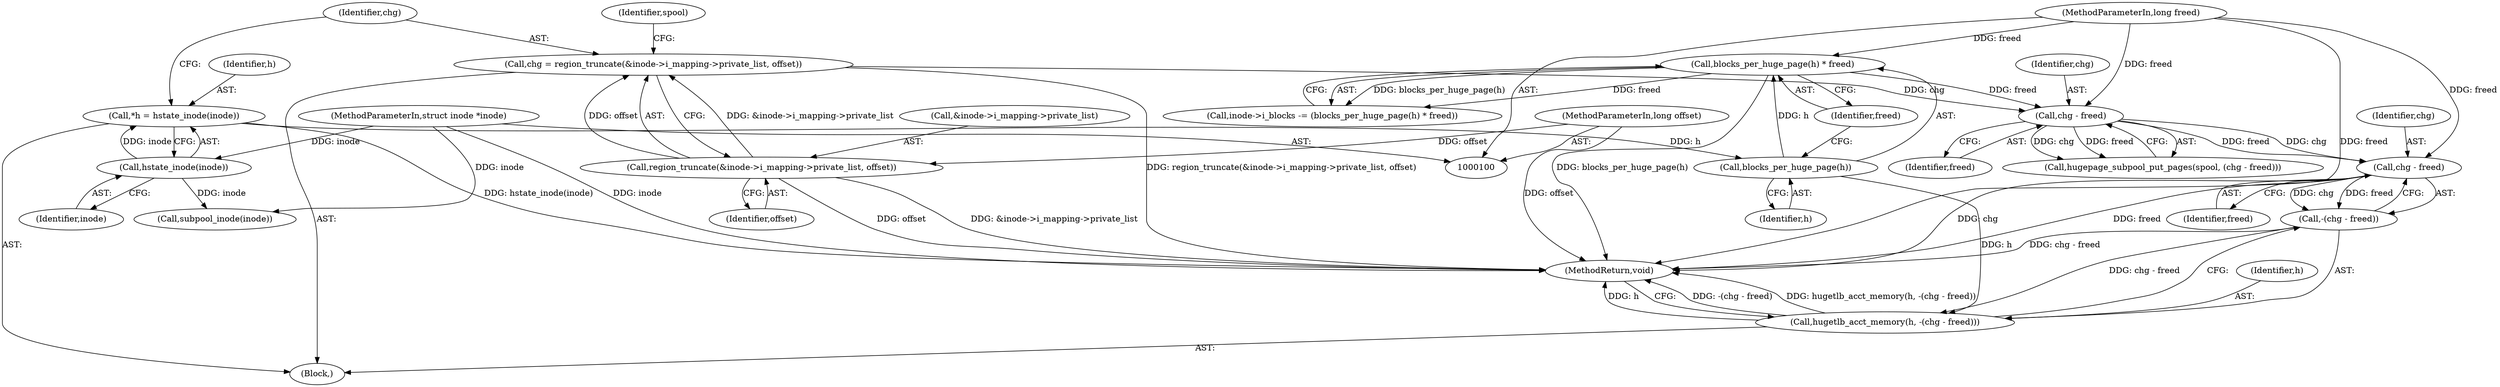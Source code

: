 digraph "0_linux_90481622d75715bfcb68501280a917dbfe516029_7@API" {
"1000152" [label="(Call,chg - freed)"];
"1000146" [label="(Call,chg - freed)"];
"1000111" [label="(Call,chg = region_truncate(&inode->i_mapping->private_list, offset))"];
"1000113" [label="(Call,region_truncate(&inode->i_mapping->private_list, offset))"];
"1000102" [label="(MethodParameterIn,long offset)"];
"1000135" [label="(Call,blocks_per_huge_page(h) * freed)"];
"1000136" [label="(Call,blocks_per_huge_page(h))"];
"1000106" [label="(Call,*h = hstate_inode(inode))"];
"1000108" [label="(Call,hstate_inode(inode))"];
"1000101" [label="(MethodParameterIn,struct inode *inode)"];
"1000103" [label="(MethodParameterIn,long freed)"];
"1000151" [label="(Call,-(chg - freed))"];
"1000149" [label="(Call,hugetlb_acct_memory(h, -(chg - freed)))"];
"1000151" [label="(Call,-(chg - freed))"];
"1000137" [label="(Identifier,h)"];
"1000155" [label="(MethodReturn,void)"];
"1000104" [label="(Block,)"];
"1000111" [label="(Call,chg = region_truncate(&inode->i_mapping->private_list, offset))"];
"1000109" [label="(Identifier,inode)"];
"1000113" [label="(Call,region_truncate(&inode->i_mapping->private_list, offset))"];
"1000120" [label="(Identifier,offset)"];
"1000101" [label="(MethodParameterIn,struct inode *inode)"];
"1000136" [label="(Call,blocks_per_huge_page(h))"];
"1000148" [label="(Identifier,freed)"];
"1000135" [label="(Call,blocks_per_huge_page(h) * freed)"];
"1000147" [label="(Identifier,chg)"];
"1000138" [label="(Identifier,freed)"];
"1000108" [label="(Call,hstate_inode(inode))"];
"1000146" [label="(Call,chg - freed)"];
"1000124" [label="(Call,subpool_inode(inode))"];
"1000153" [label="(Identifier,chg)"];
"1000131" [label="(Call,inode->i_blocks -= (blocks_per_huge_page(h) * freed))"];
"1000107" [label="(Identifier,h)"];
"1000112" [label="(Identifier,chg)"];
"1000103" [label="(MethodParameterIn,long freed)"];
"1000106" [label="(Call,*h = hstate_inode(inode))"];
"1000102" [label="(MethodParameterIn,long offset)"];
"1000149" [label="(Call,hugetlb_acct_memory(h, -(chg - freed)))"];
"1000154" [label="(Identifier,freed)"];
"1000152" [label="(Call,chg - freed)"];
"1000114" [label="(Call,&inode->i_mapping->private_list)"];
"1000150" [label="(Identifier,h)"];
"1000123" [label="(Identifier,spool)"];
"1000144" [label="(Call,hugepage_subpool_put_pages(spool, (chg - freed)))"];
"1000152" -> "1000151"  [label="AST: "];
"1000152" -> "1000154"  [label="CFG: "];
"1000153" -> "1000152"  [label="AST: "];
"1000154" -> "1000152"  [label="AST: "];
"1000151" -> "1000152"  [label="CFG: "];
"1000152" -> "1000155"  [label="DDG: chg"];
"1000152" -> "1000155"  [label="DDG: freed"];
"1000152" -> "1000151"  [label="DDG: chg"];
"1000152" -> "1000151"  [label="DDG: freed"];
"1000146" -> "1000152"  [label="DDG: chg"];
"1000146" -> "1000152"  [label="DDG: freed"];
"1000103" -> "1000152"  [label="DDG: freed"];
"1000146" -> "1000144"  [label="AST: "];
"1000146" -> "1000148"  [label="CFG: "];
"1000147" -> "1000146"  [label="AST: "];
"1000148" -> "1000146"  [label="AST: "];
"1000144" -> "1000146"  [label="CFG: "];
"1000146" -> "1000144"  [label="DDG: chg"];
"1000146" -> "1000144"  [label="DDG: freed"];
"1000111" -> "1000146"  [label="DDG: chg"];
"1000135" -> "1000146"  [label="DDG: freed"];
"1000103" -> "1000146"  [label="DDG: freed"];
"1000111" -> "1000104"  [label="AST: "];
"1000111" -> "1000113"  [label="CFG: "];
"1000112" -> "1000111"  [label="AST: "];
"1000113" -> "1000111"  [label="AST: "];
"1000123" -> "1000111"  [label="CFG: "];
"1000111" -> "1000155"  [label="DDG: region_truncate(&inode->i_mapping->private_list, offset)"];
"1000113" -> "1000111"  [label="DDG: &inode->i_mapping->private_list"];
"1000113" -> "1000111"  [label="DDG: offset"];
"1000113" -> "1000120"  [label="CFG: "];
"1000114" -> "1000113"  [label="AST: "];
"1000120" -> "1000113"  [label="AST: "];
"1000113" -> "1000155"  [label="DDG: &inode->i_mapping->private_list"];
"1000113" -> "1000155"  [label="DDG: offset"];
"1000102" -> "1000113"  [label="DDG: offset"];
"1000102" -> "1000100"  [label="AST: "];
"1000102" -> "1000155"  [label="DDG: offset"];
"1000135" -> "1000131"  [label="AST: "];
"1000135" -> "1000138"  [label="CFG: "];
"1000136" -> "1000135"  [label="AST: "];
"1000138" -> "1000135"  [label="AST: "];
"1000131" -> "1000135"  [label="CFG: "];
"1000135" -> "1000155"  [label="DDG: blocks_per_huge_page(h)"];
"1000135" -> "1000131"  [label="DDG: blocks_per_huge_page(h)"];
"1000135" -> "1000131"  [label="DDG: freed"];
"1000136" -> "1000135"  [label="DDG: h"];
"1000103" -> "1000135"  [label="DDG: freed"];
"1000136" -> "1000137"  [label="CFG: "];
"1000137" -> "1000136"  [label="AST: "];
"1000138" -> "1000136"  [label="CFG: "];
"1000106" -> "1000136"  [label="DDG: h"];
"1000136" -> "1000149"  [label="DDG: h"];
"1000106" -> "1000104"  [label="AST: "];
"1000106" -> "1000108"  [label="CFG: "];
"1000107" -> "1000106"  [label="AST: "];
"1000108" -> "1000106"  [label="AST: "];
"1000112" -> "1000106"  [label="CFG: "];
"1000106" -> "1000155"  [label="DDG: hstate_inode(inode)"];
"1000108" -> "1000106"  [label="DDG: inode"];
"1000108" -> "1000109"  [label="CFG: "];
"1000109" -> "1000108"  [label="AST: "];
"1000101" -> "1000108"  [label="DDG: inode"];
"1000108" -> "1000124"  [label="DDG: inode"];
"1000101" -> "1000100"  [label="AST: "];
"1000101" -> "1000155"  [label="DDG: inode"];
"1000101" -> "1000124"  [label="DDG: inode"];
"1000103" -> "1000100"  [label="AST: "];
"1000103" -> "1000155"  [label="DDG: freed"];
"1000151" -> "1000149"  [label="AST: "];
"1000149" -> "1000151"  [label="CFG: "];
"1000151" -> "1000155"  [label="DDG: chg - freed"];
"1000151" -> "1000149"  [label="DDG: chg - freed"];
"1000149" -> "1000104"  [label="AST: "];
"1000150" -> "1000149"  [label="AST: "];
"1000155" -> "1000149"  [label="CFG: "];
"1000149" -> "1000155"  [label="DDG: -(chg - freed)"];
"1000149" -> "1000155"  [label="DDG: hugetlb_acct_memory(h, -(chg - freed))"];
"1000149" -> "1000155"  [label="DDG: h"];
}
